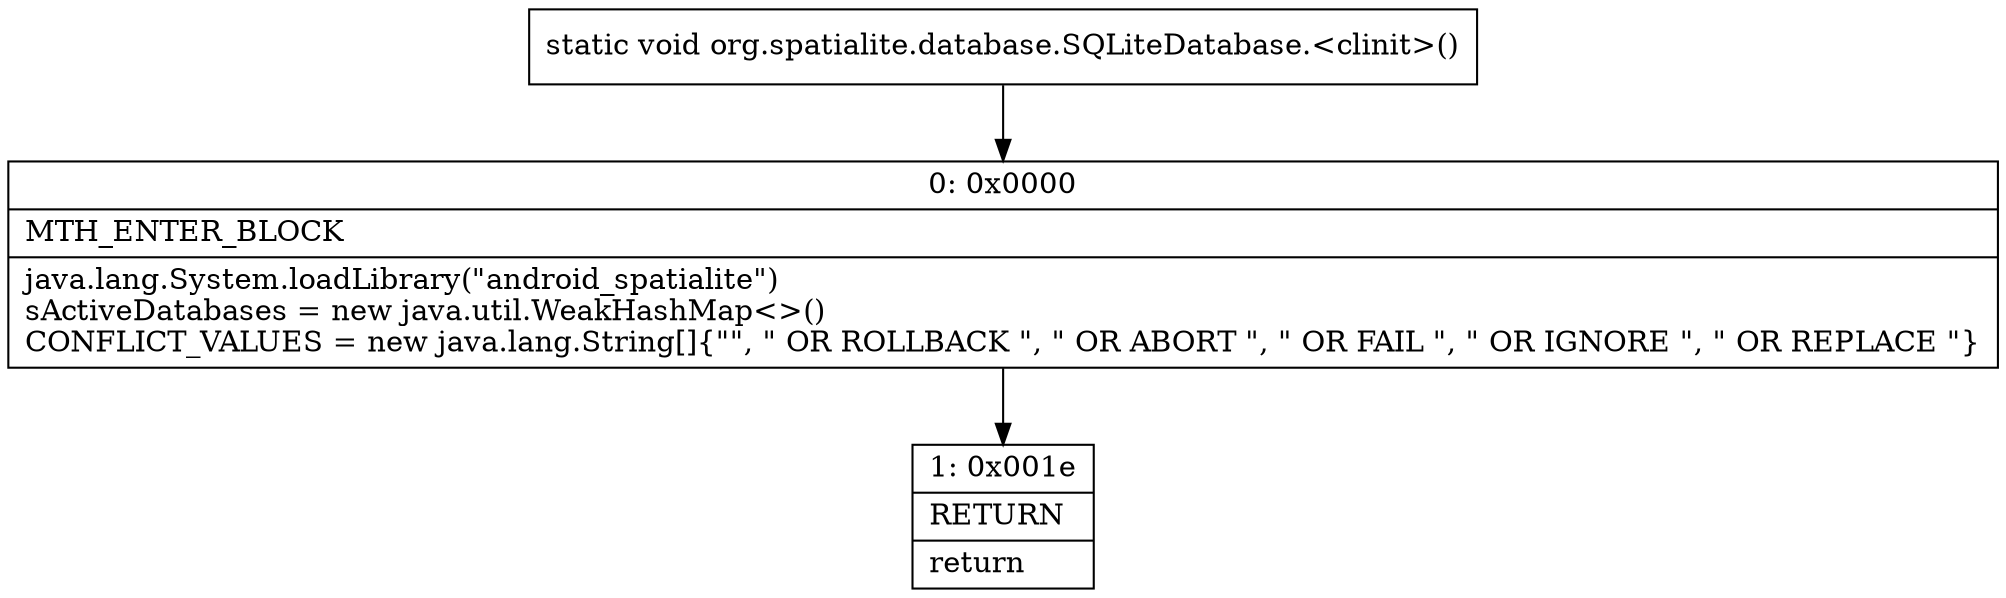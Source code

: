 digraph "CFG fororg.spatialite.database.SQLiteDatabase.\<clinit\>()V" {
Node_0 [shape=record,label="{0\:\ 0x0000|MTH_ENTER_BLOCK\l|java.lang.System.loadLibrary(\"android_spatialite\")\lsActiveDatabases = new java.util.WeakHashMap\<\>()\lCONFLICT_VALUES = new java.lang.String[]\{\"\", \" OR ROLLBACK \", \" OR ABORT \", \" OR FAIL \", \" OR IGNORE \", \" OR REPLACE \"\}\l}"];
Node_1 [shape=record,label="{1\:\ 0x001e|RETURN\l|return\l}"];
MethodNode[shape=record,label="{static void org.spatialite.database.SQLiteDatabase.\<clinit\>() }"];
MethodNode -> Node_0;
Node_0 -> Node_1;
}

